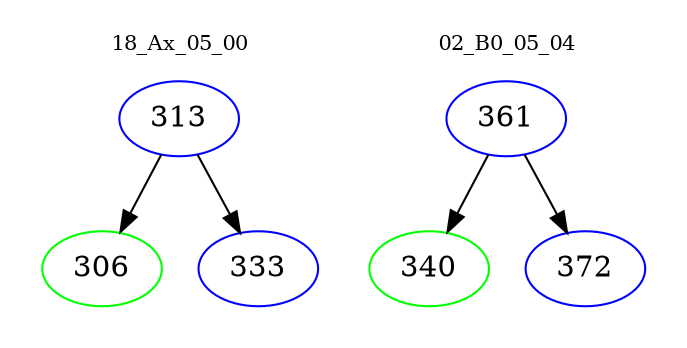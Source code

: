 digraph{
subgraph cluster_0 {
color = white
label = "18_Ax_05_00";
fontsize=10;
T0_313 [label="313", color="blue"]
T0_313 -> T0_306 [color="black"]
T0_306 [label="306", color="green"]
T0_313 -> T0_333 [color="black"]
T0_333 [label="333", color="blue"]
}
subgraph cluster_1 {
color = white
label = "02_B0_05_04";
fontsize=10;
T1_361 [label="361", color="blue"]
T1_361 -> T1_340 [color="black"]
T1_340 [label="340", color="green"]
T1_361 -> T1_372 [color="black"]
T1_372 [label="372", color="blue"]
}
}
